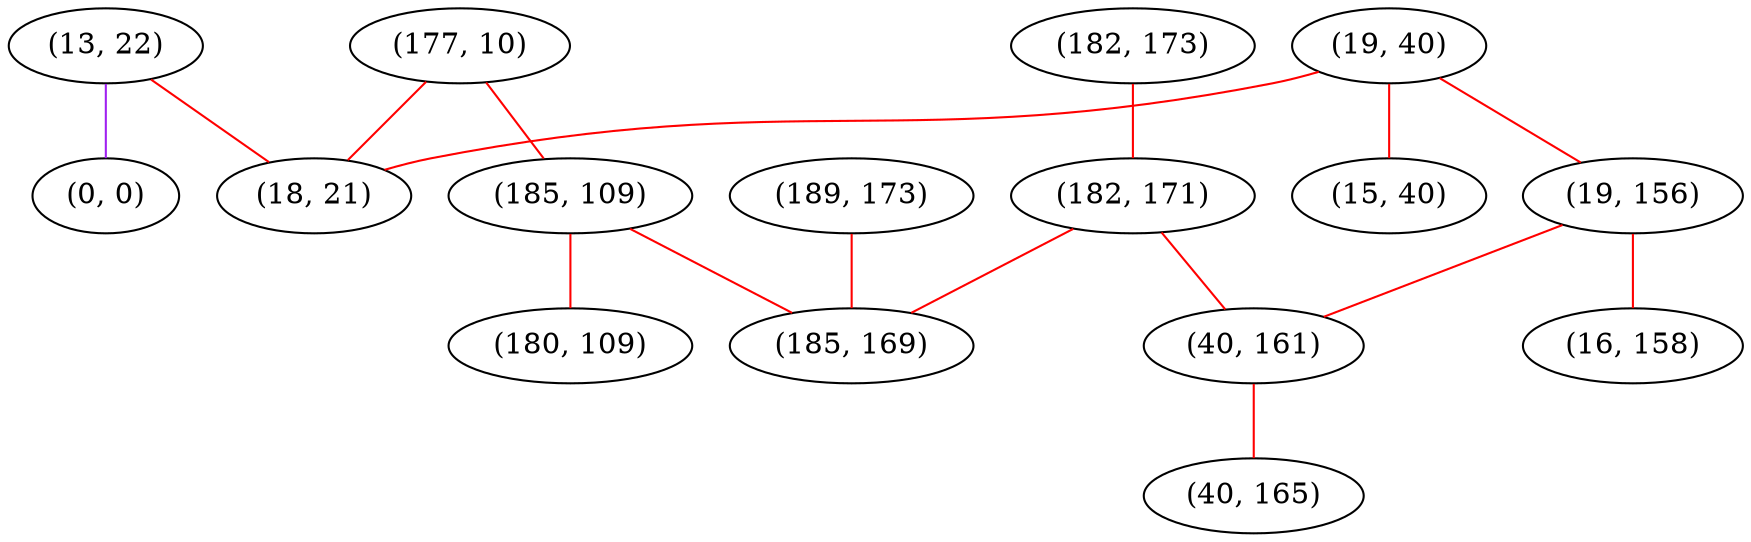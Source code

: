 graph "" {
"(13, 22)";
"(19, 40)";
"(0, 0)";
"(19, 156)";
"(182, 173)";
"(177, 10)";
"(16, 158)";
"(185, 109)";
"(180, 109)";
"(15, 40)";
"(189, 173)";
"(182, 171)";
"(18, 21)";
"(40, 161)";
"(40, 165)";
"(185, 169)";
"(13, 22)" -- "(18, 21)"  [color=red, key=0, weight=1];
"(13, 22)" -- "(0, 0)"  [color=purple, key=0, weight=4];
"(19, 40)" -- "(19, 156)"  [color=red, key=0, weight=1];
"(19, 40)" -- "(18, 21)"  [color=red, key=0, weight=1];
"(19, 40)" -- "(15, 40)"  [color=red, key=0, weight=1];
"(19, 156)" -- "(16, 158)"  [color=red, key=0, weight=1];
"(19, 156)" -- "(40, 161)"  [color=red, key=0, weight=1];
"(182, 173)" -- "(182, 171)"  [color=red, key=0, weight=1];
"(177, 10)" -- "(185, 109)"  [color=red, key=0, weight=1];
"(177, 10)" -- "(18, 21)"  [color=red, key=0, weight=1];
"(185, 109)" -- "(180, 109)"  [color=red, key=0, weight=1];
"(185, 109)" -- "(185, 169)"  [color=red, key=0, weight=1];
"(189, 173)" -- "(185, 169)"  [color=red, key=0, weight=1];
"(182, 171)" -- "(40, 161)"  [color=red, key=0, weight=1];
"(182, 171)" -- "(185, 169)"  [color=red, key=0, weight=1];
"(40, 161)" -- "(40, 165)"  [color=red, key=0, weight=1];
}
